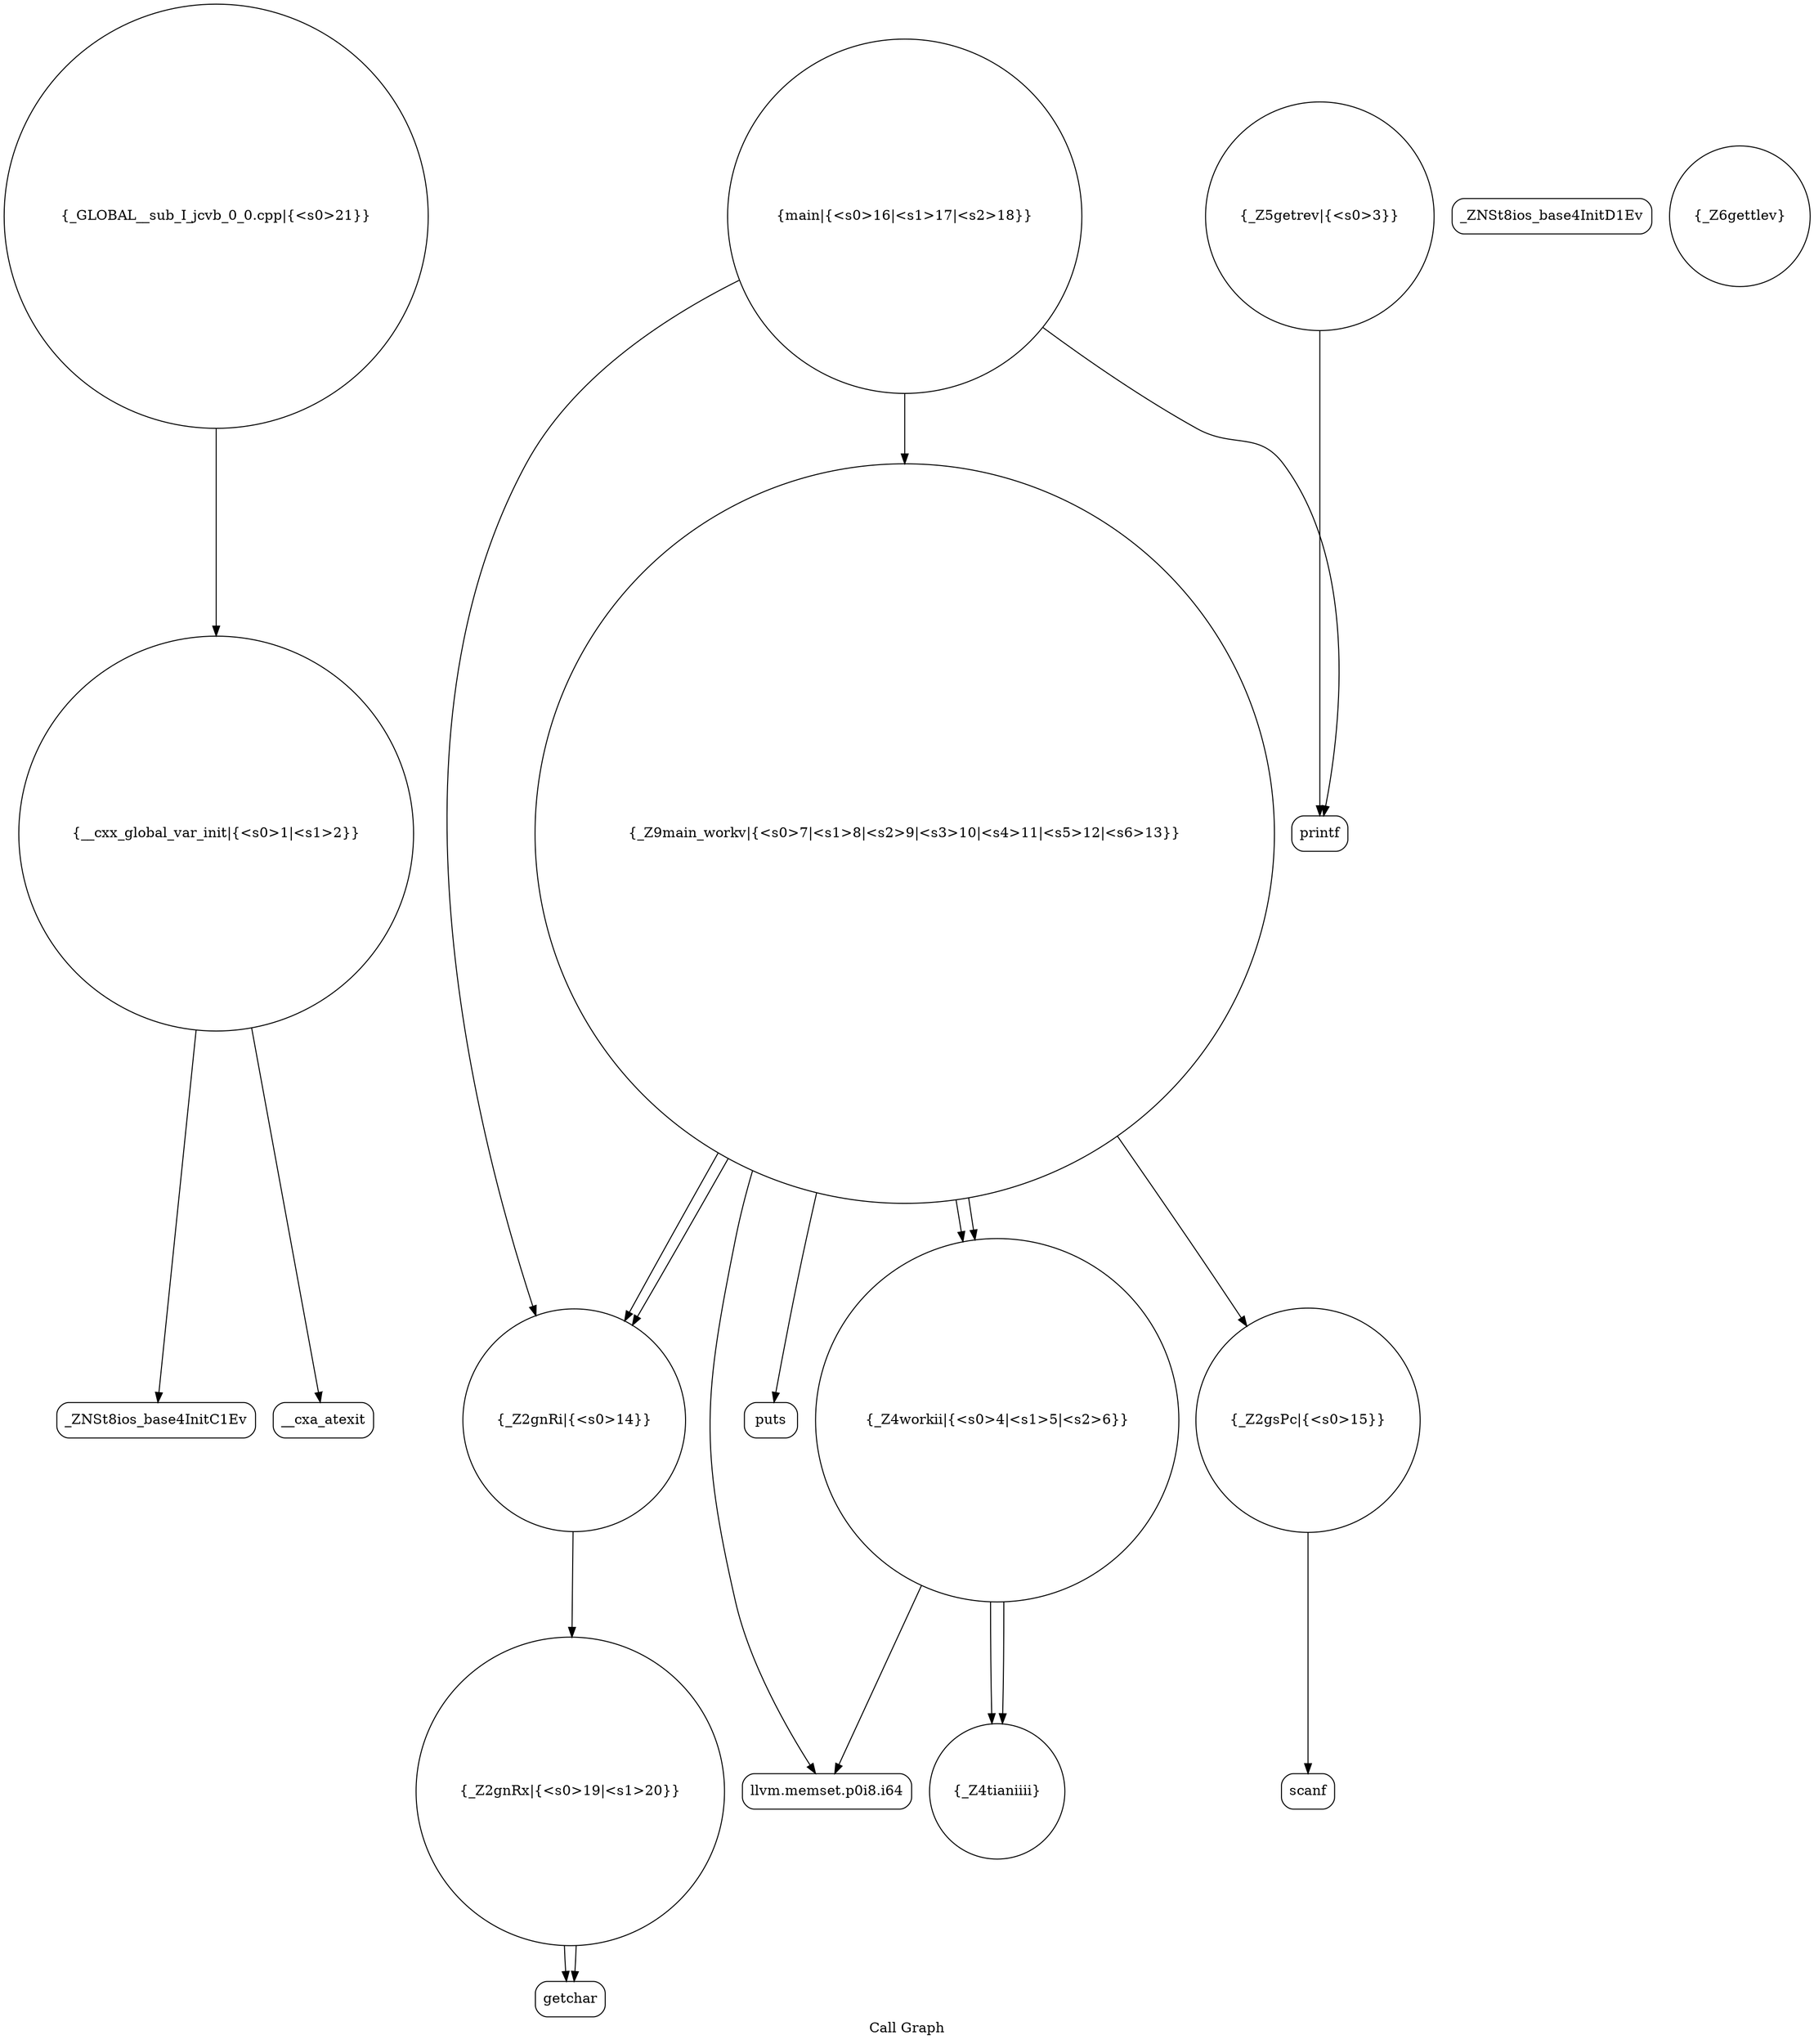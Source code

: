 digraph "Call Graph" {
	label="Call Graph";

	Node0x56243433d2c0 [shape=record,shape=circle,label="{__cxx_global_var_init|{<s0>1|<s1>2}}"];
	Node0x56243433d2c0:s0 -> Node0x56243433d750[color=black];
	Node0x56243433d2c0:s1 -> Node0x56243433d850[color=black];
	Node0x56243433da50 [shape=record,shape=circle,label="{_Z4tianiiii}"];
	Node0x56243433ddd0 [shape=record,shape=circle,label="{main|{<s0>16|<s1>17|<s2>18}}"];
	Node0x56243433ddd0:s0 -> Node0x56243433dc50[color=black];
	Node0x56243433ddd0:s1 -> Node0x56243433d950[color=black];
	Node0x56243433ddd0:s2 -> Node0x56243433dbd0[color=black];
	Node0x56243433d7d0 [shape=record,shape=Mrecord,label="{_ZNSt8ios_base4InitD1Ev}"];
	Node0x56243433db50 [shape=record,shape=Mrecord,label="{llvm.memset.p0i8.i64}"];
	Node0x56243433ded0 [shape=record,shape=Mrecord,label="{getchar}"];
	Node0x56243433d8d0 [shape=record,shape=circle,label="{_Z5getrev|{<s0>3}}"];
	Node0x56243433d8d0:s0 -> Node0x56243433d950[color=black];
	Node0x56243433dc50 [shape=record,shape=circle,label="{_Z2gnRi|{<s0>14}}"];
	Node0x56243433dc50:s0 -> Node0x56243433de50[color=black];
	Node0x56243433dfd0 [shape=record,shape=circle,label="{_GLOBAL__sub_I_jcvb_0_0.cpp|{<s0>21}}"];
	Node0x56243433dfd0:s0 -> Node0x56243433d2c0[color=black];
	Node0x56243433d9d0 [shape=record,shape=circle,label="{_Z6gettlev}"];
	Node0x56243433dd50 [shape=record,shape=Mrecord,label="{puts}"];
	Node0x56243433d750 [shape=record,shape=Mrecord,label="{_ZNSt8ios_base4InitC1Ev}"];
	Node0x56243433dad0 [shape=record,shape=circle,label="{_Z4workii|{<s0>4|<s1>5|<s2>6}}"];
	Node0x56243433dad0:s0 -> Node0x56243433db50[color=black];
	Node0x56243433dad0:s1 -> Node0x56243433da50[color=black];
	Node0x56243433dad0:s2 -> Node0x56243433da50[color=black];
	Node0x56243433de50 [shape=record,shape=circle,label="{_Z2gnRx|{<s0>19|<s1>20}}"];
	Node0x56243433de50:s0 -> Node0x56243433ded0[color=black];
	Node0x56243433de50:s1 -> Node0x56243433ded0[color=black];
	Node0x56243433d850 [shape=record,shape=Mrecord,label="{__cxa_atexit}"];
	Node0x56243433dbd0 [shape=record,shape=circle,label="{_Z9main_workv|{<s0>7|<s1>8|<s2>9|<s3>10|<s4>11|<s5>12|<s6>13}}"];
	Node0x56243433dbd0:s0 -> Node0x56243433dc50[color=black];
	Node0x56243433dbd0:s1 -> Node0x56243433dc50[color=black];
	Node0x56243433dbd0:s2 -> Node0x56243433dcd0[color=black];
	Node0x56243433dbd0:s3 -> Node0x56243433db50[color=black];
	Node0x56243433dbd0:s4 -> Node0x56243433dad0[color=black];
	Node0x56243433dbd0:s5 -> Node0x56243433dad0[color=black];
	Node0x56243433dbd0:s6 -> Node0x56243433dd50[color=black];
	Node0x56243433df50 [shape=record,shape=Mrecord,label="{scanf}"];
	Node0x56243433d950 [shape=record,shape=Mrecord,label="{printf}"];
	Node0x56243433dcd0 [shape=record,shape=circle,label="{_Z2gsPc|{<s0>15}}"];
	Node0x56243433dcd0:s0 -> Node0x56243433df50[color=black];
}
